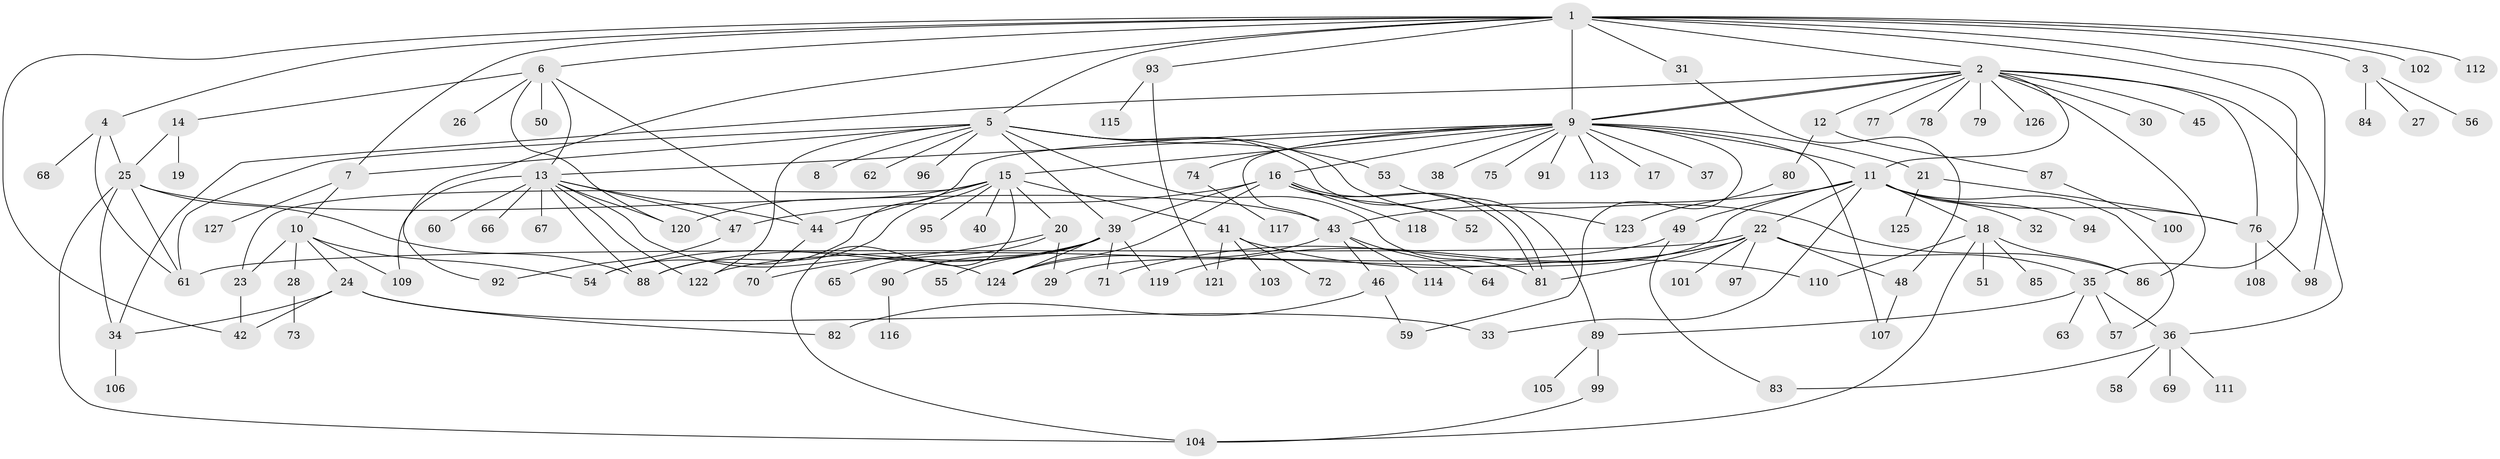 // coarse degree distribution, {15: 0.02631578947368421, 13: 0.02631578947368421, 4: 0.10526315789473684, 10: 0.013157894736842105, 7: 0.02631578947368421, 3: 0.10526315789473684, 1: 0.47368421052631576, 20: 0.013157894736842105, 6: 0.039473684210526314, 11: 0.02631578947368421, 5: 0.013157894736842105, 2: 0.11842105263157894, 9: 0.013157894736842105}
// Generated by graph-tools (version 1.1) at 2025/18/03/04/25 18:18:20]
// undirected, 127 vertices, 188 edges
graph export_dot {
graph [start="1"]
  node [color=gray90,style=filled];
  1;
  2;
  3;
  4;
  5;
  6;
  7;
  8;
  9;
  10;
  11;
  12;
  13;
  14;
  15;
  16;
  17;
  18;
  19;
  20;
  21;
  22;
  23;
  24;
  25;
  26;
  27;
  28;
  29;
  30;
  31;
  32;
  33;
  34;
  35;
  36;
  37;
  38;
  39;
  40;
  41;
  42;
  43;
  44;
  45;
  46;
  47;
  48;
  49;
  50;
  51;
  52;
  53;
  54;
  55;
  56;
  57;
  58;
  59;
  60;
  61;
  62;
  63;
  64;
  65;
  66;
  67;
  68;
  69;
  70;
  71;
  72;
  73;
  74;
  75;
  76;
  77;
  78;
  79;
  80;
  81;
  82;
  83;
  84;
  85;
  86;
  87;
  88;
  89;
  90;
  91;
  92;
  93;
  94;
  95;
  96;
  97;
  98;
  99;
  100;
  101;
  102;
  103;
  104;
  105;
  106;
  107;
  108;
  109;
  110;
  111;
  112;
  113;
  114;
  115;
  116;
  117;
  118;
  119;
  120;
  121;
  122;
  123;
  124;
  125;
  126;
  127;
  1 -- 2;
  1 -- 3;
  1 -- 4;
  1 -- 5;
  1 -- 6;
  1 -- 7;
  1 -- 9;
  1 -- 31;
  1 -- 35;
  1 -- 42;
  1 -- 92;
  1 -- 93;
  1 -- 98;
  1 -- 102;
  1 -- 112;
  2 -- 9;
  2 -- 9;
  2 -- 11;
  2 -- 12;
  2 -- 30;
  2 -- 34;
  2 -- 36;
  2 -- 45;
  2 -- 76;
  2 -- 77;
  2 -- 78;
  2 -- 79;
  2 -- 86;
  2 -- 126;
  3 -- 27;
  3 -- 56;
  3 -- 84;
  4 -- 25;
  4 -- 61;
  4 -- 68;
  5 -- 7;
  5 -- 8;
  5 -- 39;
  5 -- 53;
  5 -- 61;
  5 -- 62;
  5 -- 81;
  5 -- 89;
  5 -- 96;
  5 -- 122;
  5 -- 123;
  6 -- 13;
  6 -- 14;
  6 -- 26;
  6 -- 44;
  6 -- 50;
  6 -- 120;
  7 -- 10;
  7 -- 127;
  9 -- 11;
  9 -- 13;
  9 -- 15;
  9 -- 16;
  9 -- 17;
  9 -- 21;
  9 -- 37;
  9 -- 38;
  9 -- 43;
  9 -- 54;
  9 -- 59;
  9 -- 74;
  9 -- 75;
  9 -- 91;
  9 -- 107;
  9 -- 113;
  10 -- 23;
  10 -- 24;
  10 -- 28;
  10 -- 54;
  10 -- 109;
  11 -- 18;
  11 -- 22;
  11 -- 29;
  11 -- 32;
  11 -- 33;
  11 -- 43;
  11 -- 49;
  11 -- 57;
  11 -- 76;
  11 -- 94;
  12 -- 80;
  12 -- 87;
  13 -- 44;
  13 -- 47;
  13 -- 60;
  13 -- 66;
  13 -- 67;
  13 -- 88;
  13 -- 109;
  13 -- 120;
  13 -- 122;
  13 -- 124;
  14 -- 19;
  14 -- 25;
  15 -- 20;
  15 -- 23;
  15 -- 40;
  15 -- 41;
  15 -- 44;
  15 -- 88;
  15 -- 95;
  15 -- 104;
  15 -- 120;
  16 -- 39;
  16 -- 47;
  16 -- 52;
  16 -- 81;
  16 -- 81;
  16 -- 118;
  16 -- 124;
  18 -- 51;
  18 -- 85;
  18 -- 86;
  18 -- 104;
  18 -- 110;
  20 -- 29;
  20 -- 65;
  20 -- 70;
  21 -- 76;
  21 -- 125;
  22 -- 35;
  22 -- 48;
  22 -- 61;
  22 -- 71;
  22 -- 81;
  22 -- 97;
  22 -- 101;
  22 -- 119;
  23 -- 42;
  24 -- 33;
  24 -- 34;
  24 -- 42;
  24 -- 82;
  25 -- 34;
  25 -- 43;
  25 -- 61;
  25 -- 88;
  25 -- 104;
  28 -- 73;
  31 -- 48;
  34 -- 106;
  35 -- 36;
  35 -- 57;
  35 -- 63;
  35 -- 89;
  36 -- 58;
  36 -- 69;
  36 -- 83;
  36 -- 111;
  39 -- 54;
  39 -- 55;
  39 -- 71;
  39 -- 88;
  39 -- 90;
  39 -- 119;
  39 -- 124;
  41 -- 72;
  41 -- 103;
  41 -- 110;
  41 -- 121;
  43 -- 46;
  43 -- 64;
  43 -- 114;
  43 -- 124;
  44 -- 70;
  46 -- 59;
  46 -- 82;
  47 -- 92;
  48 -- 107;
  49 -- 83;
  49 -- 122;
  53 -- 86;
  74 -- 117;
  76 -- 98;
  76 -- 108;
  80 -- 123;
  87 -- 100;
  89 -- 99;
  89 -- 105;
  90 -- 116;
  93 -- 115;
  93 -- 121;
  99 -- 104;
}
